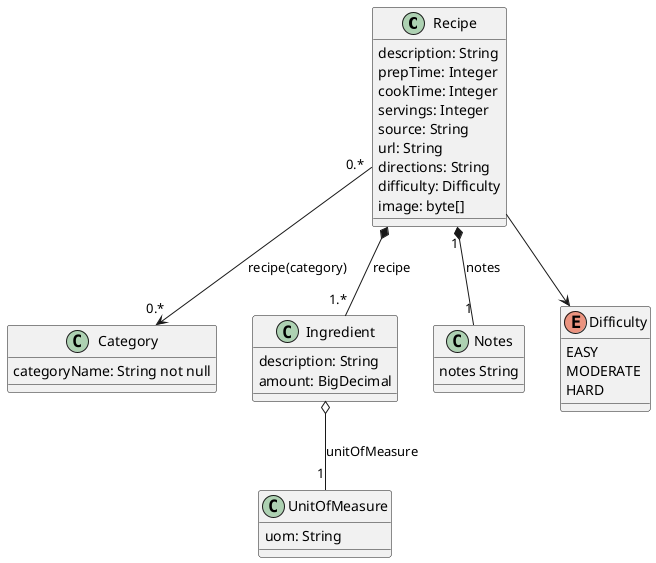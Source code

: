 @startuml
'https://plantuml.com/class-diagram

class Recipe {
  description: String
  prepTime: Integer
  cookTime: Integer
  servings: Integer
  source: String
  url: String
  directions: String
  difficulty: Difficulty
  image: byte[]
}

class Category {
  categoryName: String not null
}

class Ingredient {
  description: String
  amount: BigDecimal
}

class UnitOfMeasure {
  uom: String
}

class Notes {
  notes String
}

enum Difficulty {
  EASY
  MODERATE
  HARD
}
Recipe --> Difficulty
Recipe "1" *-- "1" Notes : notes
Recipe *-- "1.*" Ingredient : recipe
Ingredient o-- "1" UnitOfMeasure : unitOfMeasure
Recipe "0.*" --> "0.*" Category: recipe(category)
@enduml